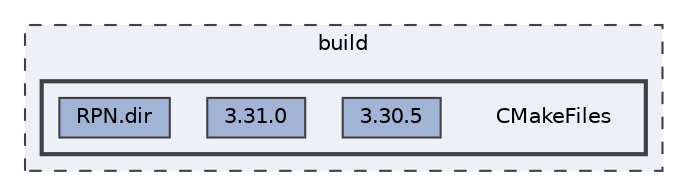 digraph "build/CMakeFiles"
{
 // LATEX_PDF_SIZE
  bgcolor="transparent";
  edge [fontname=Helvetica,fontsize=10,labelfontname=Helvetica,labelfontsize=10];
  node [fontname=Helvetica,fontsize=10,shape=box,height=0.2,width=0.4];
  compound=true
  subgraph clusterdir_4fef79e7177ba769987a8da36c892c5f {
    graph [ bgcolor="#edf0f7", pencolor="grey25", label="build", fontname=Helvetica,fontsize=10 style="filled,dashed", URL="dir_4fef79e7177ba769987a8da36c892c5f.html",tooltip=""]
  subgraph clusterdir_63772b626f2709090f0bdca0f40827b4 {
    graph [ bgcolor="#edf0f7", pencolor="grey25", label="", fontname=Helvetica,fontsize=10 style="filled,bold", URL="dir_63772b626f2709090f0bdca0f40827b4.html",tooltip=""]
    dir_63772b626f2709090f0bdca0f40827b4 [shape=plaintext, label="CMakeFiles"];
  dir_f87cf45cf3971bc7842866b110ab565f [label="3.30.5", fillcolor="#a2b4d6", color="grey25", style="filled", URL="dir_f87cf45cf3971bc7842866b110ab565f.html",tooltip=""];
  dir_5aebe31537d3974f8e32cdc730d5a0fc [label="3.31.0", fillcolor="#a2b4d6", color="grey25", style="filled", URL="dir_5aebe31537d3974f8e32cdc730d5a0fc.html",tooltip=""];
  dir_27f4544e66fce0fca9e102db11b32213 [label="RPN.dir", fillcolor="#a2b4d6", color="grey25", style="filled", URL="dir_27f4544e66fce0fca9e102db11b32213.html",tooltip=""];
  }
  }
}
